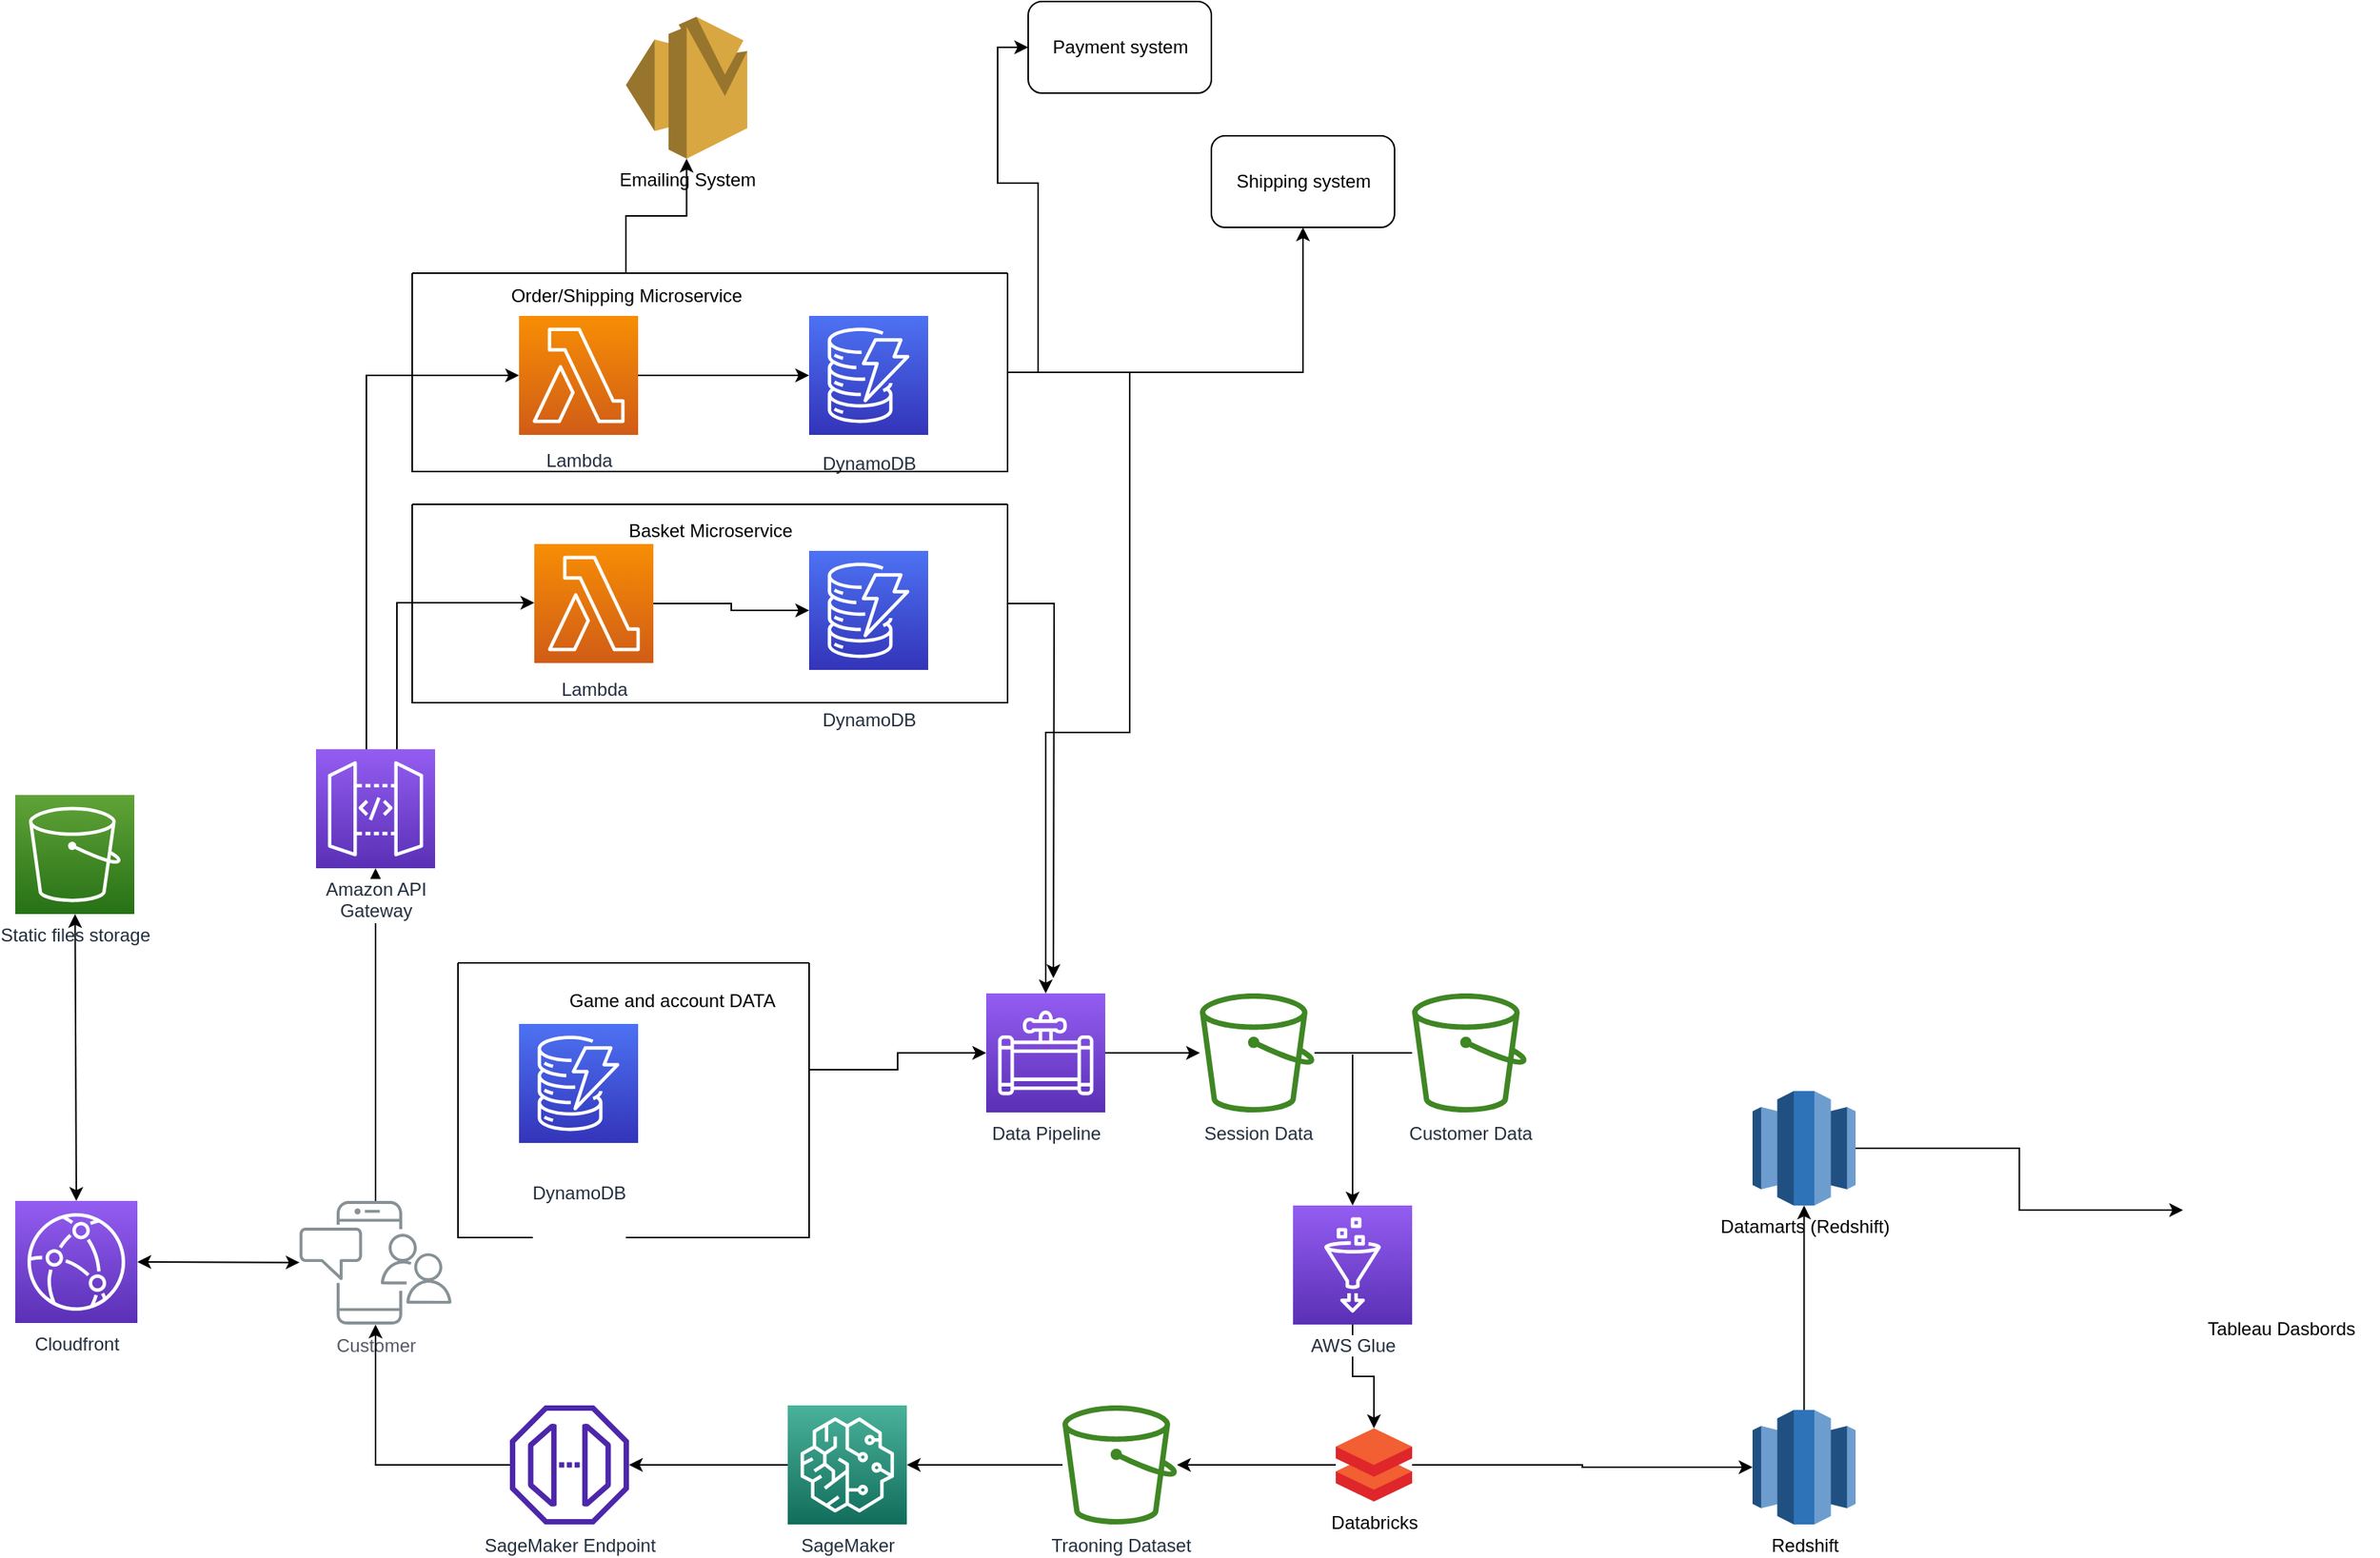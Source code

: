 <mxfile version="20.2.8" type="github">
  <diagram id="Ht1M8jgEwFfnCIfOTk4-" name="Page-1">
    <mxGraphModel dx="2893" dy="1500" grid="1" gridSize="10" guides="1" tooltips="1" connect="1" arrows="1" fold="1" page="1" pageScale="1" pageWidth="1654" pageHeight="1169" math="0" shadow="0">
      <root>
        <mxCell id="0" />
        <mxCell id="1" parent="0" />
        <mxCell id="upP_JpkpyjL7S7ulsonY-70" value="" style="edgeStyle=orthogonalEdgeStyle;rounded=0;orthogonalLoop=1;jettySize=auto;html=1;" edge="1" parent="1" source="UEzPUAAOIrF-is8g5C7q-110" target="UEzPUAAOIrF-is8g5C7q-114">
          <mxGeometry relative="1" as="geometry">
            <mxPoint x="316" y="745.5" as="targetPoint" />
          </mxGeometry>
        </mxCell>
        <mxCell id="UEzPUAAOIrF-is8g5C7q-110" value="Customer" style="outlineConnect=0;gradientColor=none;fontColor=#545B64;strokeColor=none;fillColor=#879196;dashed=0;verticalLabelPosition=bottom;verticalAlign=top;align=center;html=1;fontSize=12;fontStyle=0;aspect=fixed;shape=mxgraph.aws4.illustration_notification;pointerEvents=1;labelBackgroundColor=#ffffff;" parent="1" vertex="1">
          <mxGeometry x="266" y="836" width="100" height="81" as="geometry" />
        </mxCell>
        <mxCell id="upP_JpkpyjL7S7ulsonY-90" value="" style="edgeStyle=orthogonalEdgeStyle;rounded=0;orthogonalLoop=1;jettySize=auto;html=1;" edge="1" parent="1" source="UEzPUAAOIrF-is8g5C7q-114" target="upP_JpkpyjL7S7ulsonY-77">
          <mxGeometry relative="1" as="geometry">
            <mxPoint x="316" y="460" as="targetPoint" />
            <Array as="points">
              <mxPoint x="310" y="295" />
            </Array>
          </mxGeometry>
        </mxCell>
        <mxCell id="upP_JpkpyjL7S7ulsonY-92" value="" style="edgeStyle=orthogonalEdgeStyle;rounded=0;orthogonalLoop=1;jettySize=auto;html=1;" edge="1" parent="1" source="UEzPUAAOIrF-is8g5C7q-114" target="upP_JpkpyjL7S7ulsonY-76">
          <mxGeometry relative="1" as="geometry">
            <mxPoint x="316" y="451" as="targetPoint" />
            <Array as="points">
              <mxPoint x="330" y="444" />
            </Array>
          </mxGeometry>
        </mxCell>
        <mxCell id="UEzPUAAOIrF-is8g5C7q-114" value="Amazon API&lt;br&gt;Gateway&lt;br&gt;" style="outlineConnect=0;fontColor=#232F3E;gradientColor=#945DF2;gradientDirection=north;fillColor=#5A30B5;strokeColor=#ffffff;dashed=0;verticalLabelPosition=bottom;verticalAlign=top;align=center;html=1;fontSize=12;fontStyle=0;aspect=fixed;shape=mxgraph.aws4.resourceIcon;resIcon=mxgraph.aws4.api_gateway;labelBackgroundColor=#ffffff;" parent="1" vertex="1">
          <mxGeometry x="277" y="540" width="78" height="78" as="geometry" />
        </mxCell>
        <mxCell id="upP_JpkpyjL7S7ulsonY-38" value="" style="edgeStyle=orthogonalEdgeStyle;rounded=0;orthogonalLoop=1;jettySize=auto;html=1;" edge="1" parent="1" source="upP_JpkpyjL7S7ulsonY-2" target="upP_JpkpyjL7S7ulsonY-6">
          <mxGeometry relative="1" as="geometry" />
        </mxCell>
        <mxCell id="upP_JpkpyjL7S7ulsonY-2" value="SageMaker" style="sketch=0;points=[[0,0,0],[0.25,0,0],[0.5,0,0],[0.75,0,0],[1,0,0],[0,1,0],[0.25,1,0],[0.5,1,0],[0.75,1,0],[1,1,0],[0,0.25,0],[0,0.5,0],[0,0.75,0],[1,0.25,0],[1,0.5,0],[1,0.75,0]];outlineConnect=0;fontColor=#232F3E;gradientColor=#4AB29A;gradientDirection=north;fillColor=#116D5B;strokeColor=#ffffff;dashed=0;verticalLabelPosition=bottom;verticalAlign=top;align=center;html=1;fontSize=12;fontStyle=0;aspect=fixed;shape=mxgraph.aws4.resourceIcon;resIcon=mxgraph.aws4.sagemaker;" vertex="1" parent="1">
          <mxGeometry x="586" y="970" width="78" height="78" as="geometry" />
        </mxCell>
        <mxCell id="upP_JpkpyjL7S7ulsonY-6" value="SageMaker Endpoint" style="sketch=0;outlineConnect=0;fontColor=#232F3E;gradientColor=none;fillColor=#4D27AA;strokeColor=none;dashed=0;verticalLabelPosition=bottom;verticalAlign=top;align=center;html=1;fontSize=12;fontStyle=0;aspect=fixed;pointerEvents=1;shape=mxgraph.aws4.endpoint;" vertex="1" parent="1">
          <mxGeometry x="404" y="970" width="78" height="78" as="geometry" />
        </mxCell>
        <mxCell id="upP_JpkpyjL7S7ulsonY-11" value="Session Data" style="sketch=0;outlineConnect=0;fontColor=#232F3E;gradientColor=none;fillColor=#3F8624;strokeColor=none;dashed=0;verticalLabelPosition=bottom;verticalAlign=top;align=center;html=1;fontSize=12;fontStyle=0;aspect=fixed;pointerEvents=1;shape=mxgraph.aws4.bucket;" vertex="1" parent="1">
          <mxGeometry x="856" y="700" width="75" height="78" as="geometry" />
        </mxCell>
        <mxCell id="upP_JpkpyjL7S7ulsonY-12" value="Customer Data" style="sketch=0;outlineConnect=0;fontColor=#232F3E;gradientColor=none;fillColor=#3F8624;strokeColor=none;dashed=0;verticalLabelPosition=bottom;verticalAlign=top;align=center;html=1;fontSize=12;fontStyle=0;aspect=fixed;pointerEvents=1;shape=mxgraph.aws4.bucket;" vertex="1" parent="1">
          <mxGeometry x="995" y="700" width="75" height="78" as="geometry" />
        </mxCell>
        <mxCell id="upP_JpkpyjL7S7ulsonY-32" value="" style="edgeStyle=orthogonalEdgeStyle;rounded=0;orthogonalLoop=1;jettySize=auto;html=1;" edge="1" parent="1" source="upP_JpkpyjL7S7ulsonY-14" target="upP_JpkpyjL7S7ulsonY-26">
          <mxGeometry relative="1" as="geometry" />
        </mxCell>
        <mxCell id="upP_JpkpyjL7S7ulsonY-14" value="AWS Glue" style="outlineConnect=0;fontColor=#232F3E;gradientColor=#945DF2;gradientDirection=north;fillColor=#5A30B5;strokeColor=#ffffff;dashed=0;verticalLabelPosition=bottom;verticalAlign=top;align=center;html=1;fontSize=12;fontStyle=0;aspect=fixed;shape=mxgraph.aws4.resourceIcon;resIcon=mxgraph.aws4.glue;labelBackgroundColor=#ffffff;" vertex="1" parent="1">
          <mxGeometry x="917.0" y="839" width="78" height="78" as="geometry" />
        </mxCell>
        <mxCell id="upP_JpkpyjL7S7ulsonY-37" value="" style="edgeStyle=orthogonalEdgeStyle;rounded=0;orthogonalLoop=1;jettySize=auto;html=1;" edge="1" parent="1" source="upP_JpkpyjL7S7ulsonY-18" target="upP_JpkpyjL7S7ulsonY-2">
          <mxGeometry relative="1" as="geometry" />
        </mxCell>
        <mxCell id="upP_JpkpyjL7S7ulsonY-18" value="Traoning Dataset" style="sketch=0;outlineConnect=0;fontColor=#232F3E;gradientColor=none;fillColor=#3F8624;strokeColor=none;dashed=0;verticalLabelPosition=bottom;verticalAlign=top;align=center;html=1;fontSize=12;fontStyle=0;aspect=fixed;pointerEvents=1;shape=mxgraph.aws4.bucket;" vertex="1" parent="1">
          <mxGeometry x="766" y="970" width="75" height="78" as="geometry" />
        </mxCell>
        <mxCell id="upP_JpkpyjL7S7ulsonY-36" value="" style="edgeStyle=orthogonalEdgeStyle;rounded=0;orthogonalLoop=1;jettySize=auto;html=1;" edge="1" parent="1" source="upP_JpkpyjL7S7ulsonY-20" target="upP_JpkpyjL7S7ulsonY-11">
          <mxGeometry relative="1" as="geometry" />
        </mxCell>
        <mxCell id="upP_JpkpyjL7S7ulsonY-20" value="Data Pipeline" style="sketch=0;points=[[0,0,0],[0.25,0,0],[0.5,0,0],[0.75,0,0],[1,0,0],[0,1,0],[0.25,1,0],[0.5,1,0],[0.75,1,0],[1,1,0],[0,0.25,0],[0,0.5,0],[0,0.75,0],[1,0.25,0],[1,0.5,0],[1,0.75,0]];outlineConnect=0;fontColor=#232F3E;gradientColor=#945DF2;gradientDirection=north;fillColor=#5A30B5;strokeColor=#ffffff;dashed=0;verticalLabelPosition=bottom;verticalAlign=top;align=center;html=1;fontSize=12;fontStyle=0;aspect=fixed;shape=mxgraph.aws4.resourceIcon;resIcon=mxgraph.aws4.data_pipeline;" vertex="1" parent="1">
          <mxGeometry x="716" y="700" width="78" height="78" as="geometry" />
        </mxCell>
        <mxCell id="upP_JpkpyjL7S7ulsonY-33" value="" style="edgeStyle=none;rounded=0;orthogonalLoop=1;jettySize=auto;html=1;" edge="1" parent="1" source="upP_JpkpyjL7S7ulsonY-26" target="upP_JpkpyjL7S7ulsonY-18">
          <mxGeometry relative="1" as="geometry" />
        </mxCell>
        <mxCell id="upP_JpkpyjL7S7ulsonY-65" value="" style="edgeStyle=orthogonalEdgeStyle;rounded=0;orthogonalLoop=1;jettySize=auto;html=1;" edge="1" parent="1" source="upP_JpkpyjL7S7ulsonY-26" target="upP_JpkpyjL7S7ulsonY-63">
          <mxGeometry relative="1" as="geometry">
            <mxPoint x="1060" y="1009" as="targetPoint" />
          </mxGeometry>
        </mxCell>
        <mxCell id="upP_JpkpyjL7S7ulsonY-26" value="Databricks" style="sketch=0;aspect=fixed;html=1;points=[];align=center;image;fontSize=12;image=img/lib/mscae/Databricks.svg;" vertex="1" parent="1">
          <mxGeometry x="945" y="985" width="50" height="48" as="geometry" />
        </mxCell>
        <mxCell id="upP_JpkpyjL7S7ulsonY-27" value="" style="endArrow=none;html=1;rounded=0;" edge="1" parent="1" source="upP_JpkpyjL7S7ulsonY-11" target="upP_JpkpyjL7S7ulsonY-12">
          <mxGeometry width="50" height="50" relative="1" as="geometry">
            <mxPoint x="896" y="830" as="sourcePoint" />
            <mxPoint x="1036" y="830" as="targetPoint" />
          </mxGeometry>
        </mxCell>
        <mxCell id="upP_JpkpyjL7S7ulsonY-28" value="" style="endArrow=classic;html=1;rounded=0;" edge="1" parent="1" target="upP_JpkpyjL7S7ulsonY-14">
          <mxGeometry width="50" height="50" relative="1" as="geometry">
            <mxPoint x="956" y="740" as="sourcePoint" />
            <mxPoint x="796" y="880" as="targetPoint" />
          </mxGeometry>
        </mxCell>
        <mxCell id="upP_JpkpyjL7S7ulsonY-39" value="" style="endArrow=classic;html=1;rounded=0;" edge="1" parent="1" source="upP_JpkpyjL7S7ulsonY-6" target="UEzPUAAOIrF-is8g5C7q-110">
          <mxGeometry width="50" height="50" relative="1" as="geometry">
            <mxPoint x="536" y="1010" as="sourcePoint" />
            <mxPoint x="586" y="960" as="targetPoint" />
            <Array as="points">
              <mxPoint x="316" y="1009" />
            </Array>
          </mxGeometry>
        </mxCell>
        <mxCell id="upP_JpkpyjL7S7ulsonY-135" style="edgeStyle=orthogonalEdgeStyle;rounded=0;orthogonalLoop=1;jettySize=auto;html=1;entryX=0.5;entryY=1;entryDx=0;entryDy=0;entryPerimeter=0;fontColor=#000000;" edge="1" parent="1" source="upP_JpkpyjL7S7ulsonY-63" target="upP_JpkpyjL7S7ulsonY-132">
          <mxGeometry relative="1" as="geometry" />
        </mxCell>
        <mxCell id="upP_JpkpyjL7S7ulsonY-63" value="Redshift" style="outlineConnect=0;dashed=0;verticalLabelPosition=bottom;verticalAlign=top;align=center;html=1;shape=mxgraph.aws3.redshift;fillColor=#2E73B8;gradientColor=none;" vertex="1" parent="1">
          <mxGeometry x="1218" y="973" width="67.5" height="75" as="geometry" />
        </mxCell>
        <mxCell id="upP_JpkpyjL7S7ulsonY-83" value="" style="edgeStyle=orthogonalEdgeStyle;rounded=0;orthogonalLoop=1;jettySize=auto;html=1;" edge="1" parent="1" source="upP_JpkpyjL7S7ulsonY-76" target="upP_JpkpyjL7S7ulsonY-79">
          <mxGeometry relative="1" as="geometry" />
        </mxCell>
        <mxCell id="upP_JpkpyjL7S7ulsonY-76" value="Lambda" style="outlineConnect=0;fontColor=#232F3E;gradientColor=#F78E04;gradientDirection=north;fillColor=#D05C17;strokeColor=#ffffff;dashed=0;verticalLabelPosition=bottom;verticalAlign=top;align=center;html=1;fontSize=12;fontStyle=0;aspect=fixed;shape=mxgraph.aws4.resourceIcon;resIcon=mxgraph.aws4.lambda;labelBackgroundColor=#ffffff;spacingTop=3;" vertex="1" parent="1">
          <mxGeometry x="420" y="405.5" width="78" height="78" as="geometry" />
        </mxCell>
        <mxCell id="upP_JpkpyjL7S7ulsonY-82" value="" style="edgeStyle=orthogonalEdgeStyle;rounded=0;orthogonalLoop=1;jettySize=auto;html=1;" edge="1" parent="1" source="upP_JpkpyjL7S7ulsonY-77" target="upP_JpkpyjL7S7ulsonY-80">
          <mxGeometry relative="1" as="geometry" />
        </mxCell>
        <mxCell id="upP_JpkpyjL7S7ulsonY-77" value="Lambda" style="outlineConnect=0;fontColor=#232F3E;gradientColor=#F78E04;gradientDirection=north;fillColor=#D05C17;strokeColor=#ffffff;dashed=0;verticalLabelPosition=bottom;verticalAlign=top;align=center;html=1;fontSize=12;fontStyle=0;aspect=fixed;shape=mxgraph.aws4.resourceIcon;resIcon=mxgraph.aws4.lambda;labelBackgroundColor=#ffffff;spacingTop=3;" vertex="1" parent="1">
          <mxGeometry x="410" y="256" width="78" height="78" as="geometry" />
        </mxCell>
        <mxCell id="upP_JpkpyjL7S7ulsonY-79" value="&#xa;&lt;span style=&quot;color: rgb(35, 47, 62); font-family: Helvetica; font-size: 12px; font-style: normal; font-variant-ligatures: normal; font-variant-caps: normal; font-weight: 400; letter-spacing: normal; orphans: 2; text-align: center; text-indent: 0px; text-transform: none; widows: 2; word-spacing: 0px; -webkit-text-stroke-width: 0px; background-color: rgb(255, 255, 255); text-decoration-thickness: initial; text-decoration-style: initial; text-decoration-color: initial; float: none; display: inline !important;&quot;&gt;DynamoDB&lt;/span&gt;&#xa;&#xa;" style="outlineConnect=0;fontColor=#232F3E;gradientColor=#4D72F3;gradientDirection=north;fillColor=#3334B9;strokeColor=#ffffff;dashed=0;verticalLabelPosition=bottom;verticalAlign=top;align=center;html=1;fontSize=12;fontStyle=0;aspect=fixed;shape=mxgraph.aws4.resourceIcon;resIcon=mxgraph.aws4.dynamodb;labelBackgroundColor=#ffffff;spacingTop=5;" vertex="1" parent="1">
          <mxGeometry x="600.0" y="410" width="78" height="78" as="geometry" />
        </mxCell>
        <mxCell id="upP_JpkpyjL7S7ulsonY-80" value="DynamoDB" style="outlineConnect=0;fontColor=#232F3E;gradientColor=#4D72F3;gradientDirection=north;fillColor=#3334B9;strokeColor=#ffffff;dashed=0;verticalLabelPosition=bottom;verticalAlign=top;align=center;html=1;fontSize=12;fontStyle=0;aspect=fixed;shape=mxgraph.aws4.resourceIcon;resIcon=mxgraph.aws4.dynamodb;labelBackgroundColor=#ffffff;spacingTop=5;" vertex="1" parent="1">
          <mxGeometry x="600.0" y="256" width="78" height="78" as="geometry" />
        </mxCell>
        <mxCell id="upP_JpkpyjL7S7ulsonY-102" value="" style="edgeStyle=orthogonalEdgeStyle;rounded=0;orthogonalLoop=1;jettySize=auto;html=1;fontColor=#000000;entryX=0;entryY=0.5;entryDx=0;entryDy=0;" edge="1" parent="1" source="upP_JpkpyjL7S7ulsonY-93" target="upP_JpkpyjL7S7ulsonY-97">
          <mxGeometry relative="1" as="geometry">
            <mxPoint x="535" y="83" as="targetPoint" />
          </mxGeometry>
        </mxCell>
        <mxCell id="upP_JpkpyjL7S7ulsonY-104" value="" style="edgeStyle=orthogonalEdgeStyle;rounded=0;orthogonalLoop=1;jettySize=auto;html=1;fontColor=#000000;entryX=0.5;entryY=1;entryDx=0;entryDy=0;" edge="1" parent="1" source="upP_JpkpyjL7S7ulsonY-93" target="upP_JpkpyjL7S7ulsonY-98">
          <mxGeometry relative="1" as="geometry">
            <mxPoint x="1005" y="293" as="targetPoint" />
          </mxGeometry>
        </mxCell>
        <mxCell id="upP_JpkpyjL7S7ulsonY-110" value="" style="edgeStyle=orthogonalEdgeStyle;rounded=0;orthogonalLoop=1;jettySize=auto;html=1;fontColor=#000000;entryX=0.5;entryY=0;entryDx=0;entryDy=0;entryPerimeter=0;" edge="1" parent="1" source="upP_JpkpyjL7S7ulsonY-93" target="upP_JpkpyjL7S7ulsonY-20">
          <mxGeometry relative="1" as="geometry">
            <mxPoint x="1005" y="293" as="targetPoint" />
            <Array as="points">
              <mxPoint x="810" y="293" />
              <mxPoint x="810" y="529" />
              <mxPoint x="755" y="529" />
            </Array>
          </mxGeometry>
        </mxCell>
        <mxCell id="upP_JpkpyjL7S7ulsonY-93" value="" style="swimlane;startSize=0;" vertex="1" parent="1">
          <mxGeometry x="340" y="228" width="390" height="130" as="geometry" />
        </mxCell>
        <mxCell id="upP_JpkpyjL7S7ulsonY-88" value="Order/Shipping Microservice" style="text;html=1;align=center;verticalAlign=middle;resizable=0;points=[];autosize=1;strokeColor=none;fillColor=none;" vertex="1" parent="upP_JpkpyjL7S7ulsonY-93">
          <mxGeometry x="55" width="170" height="30" as="geometry" />
        </mxCell>
        <mxCell id="upP_JpkpyjL7S7ulsonY-114" value="" style="edgeStyle=orthogonalEdgeStyle;rounded=0;orthogonalLoop=1;jettySize=auto;html=1;fontColor=#000000;" edge="1" parent="1" source="upP_JpkpyjL7S7ulsonY-95">
          <mxGeometry relative="1" as="geometry">
            <mxPoint x="760" y="690" as="targetPoint" />
          </mxGeometry>
        </mxCell>
        <mxCell id="upP_JpkpyjL7S7ulsonY-95" value="" style="swimlane;startSize=0;" vertex="1" parent="1">
          <mxGeometry x="340" y="379.5" width="390" height="130" as="geometry" />
        </mxCell>
        <mxCell id="upP_JpkpyjL7S7ulsonY-85" value="Basket Microservice" style="text;html=1;align=center;verticalAlign=middle;resizable=0;points=[];autosize=1;strokeColor=none;fillColor=none;" vertex="1" parent="upP_JpkpyjL7S7ulsonY-95">
          <mxGeometry x="130" y="2" width="130" height="30" as="geometry" />
        </mxCell>
        <mxCell id="upP_JpkpyjL7S7ulsonY-97" value="Payment system" style="rounded=1;whiteSpace=wrap;html=1;fontColor=#000000;labelBackgroundColor=none;labelBorderColor=none;" vertex="1" parent="1">
          <mxGeometry x="743.5" y="50" width="120" height="60" as="geometry" />
        </mxCell>
        <mxCell id="upP_JpkpyjL7S7ulsonY-98" value="Shipping system" style="rounded=1;whiteSpace=wrap;html=1;fontColor=#000000;labelBackgroundColor=none;labelBorderColor=none;" vertex="1" parent="1">
          <mxGeometry x="863.5" y="138" width="120" height="60" as="geometry" />
        </mxCell>
        <mxCell id="upP_JpkpyjL7S7ulsonY-106" value="Emailing System" style="outlineConnect=0;dashed=0;verticalLabelPosition=bottom;verticalAlign=top;align=center;html=1;shape=mxgraph.aws3.ses;fillColor=#D9A741;gradientColor=none;labelBackgroundColor=none;labelBorderColor=none;fontColor=#000000;" vertex="1" parent="1">
          <mxGeometry x="480" y="60" width="79.5" height="93" as="geometry" />
        </mxCell>
        <mxCell id="upP_JpkpyjL7S7ulsonY-107" value="" style="edgeStyle=orthogonalEdgeStyle;rounded=0;orthogonalLoop=1;jettySize=auto;html=1;fontColor=#000000;" edge="1" parent="1" source="upP_JpkpyjL7S7ulsonY-88" target="upP_JpkpyjL7S7ulsonY-106">
          <mxGeometry relative="1" as="geometry" />
        </mxCell>
        <mxCell id="upP_JpkpyjL7S7ulsonY-117" value="" style="edgeStyle=orthogonalEdgeStyle;rounded=0;orthogonalLoop=1;jettySize=auto;html=1;fontColor=#000000;entryX=0;entryY=0.5;entryDx=0;entryDy=0;entryPerimeter=0;" edge="1" parent="1" target="upP_JpkpyjL7S7ulsonY-20">
          <mxGeometry relative="1" as="geometry">
            <mxPoint x="600" y="693.0" as="sourcePoint" />
            <mxPoint x="760" y="700" as="targetPoint" />
            <Array as="points">
              <mxPoint x="600" y="750" />
              <mxPoint x="658" y="750" />
              <mxPoint x="658" y="739" />
            </Array>
          </mxGeometry>
        </mxCell>
        <mxCell id="upP_JpkpyjL7S7ulsonY-118" value="Tableau Dasbords&lt;br&gt;" style="shape=image;html=1;verticalAlign=top;verticalLabelPosition=bottom;labelBackgroundColor=#ffffff;imageAspect=0;aspect=fixed;image=https://cdn1.iconfinder.com/data/icons/ionicons-fill-vol-2/512/logo-tableau-128.png;labelBorderColor=none;fontColor=#000000;" vertex="1" parent="1">
          <mxGeometry x="1500" y="778" width="128" height="128" as="geometry" />
        </mxCell>
        <mxCell id="upP_JpkpyjL7S7ulsonY-122" value="" style="swimlane;startSize=0;" vertex="1" parent="1">
          <mxGeometry x="370" y="680" width="230" height="180" as="geometry" />
        </mxCell>
        <mxCell id="upP_JpkpyjL7S7ulsonY-123" value="Game and account DATA" style="text;html=1;align=center;verticalAlign=middle;resizable=0;points=[];autosize=1;strokeColor=none;fillColor=none;" vertex="1" parent="upP_JpkpyjL7S7ulsonY-122">
          <mxGeometry x="60" y="10" width="160" height="30" as="geometry" />
        </mxCell>
        <mxCell id="upP_JpkpyjL7S7ulsonY-120" value="&#xa;&lt;span style=&quot;color: rgb(35, 47, 62); font-family: Helvetica; font-size: 12px; font-style: normal; font-variant-ligatures: normal; font-variant-caps: normal; font-weight: 400; letter-spacing: normal; orphans: 2; text-align: center; text-indent: 0px; text-transform: none; widows: 2; word-spacing: 0px; -webkit-text-stroke-width: 0px; background-color: rgb(255, 255, 255); text-decoration-thickness: initial; text-decoration-style: initial; text-decoration-color: initial; float: none; display: inline !important;&quot;&gt;DynamoDB&lt;/span&gt;&#xa;&#xa;" style="outlineConnect=0;fontColor=#232F3E;gradientColor=#4D72F3;gradientDirection=north;fillColor=#3334B9;strokeColor=#ffffff;dashed=0;verticalLabelPosition=bottom;verticalAlign=top;align=center;html=1;fontSize=12;fontStyle=0;aspect=fixed;shape=mxgraph.aws4.resourceIcon;resIcon=mxgraph.aws4.dynamodb;labelBackgroundColor=#ffffff;spacingTop=5;" vertex="1" parent="upP_JpkpyjL7S7ulsonY-122">
          <mxGeometry x="40.0" y="40" width="78" height="78" as="geometry" />
        </mxCell>
        <mxCell id="upP_JpkpyjL7S7ulsonY-126" value="Static files storage" style="sketch=0;points=[[0,0,0],[0.25,0,0],[0.5,0,0],[0.75,0,0],[1,0,0],[0,1,0],[0.25,1,0],[0.5,1,0],[0.75,1,0],[1,1,0],[0,0.25,0],[0,0.5,0],[0,0.75,0],[1,0.25,0],[1,0.5,0],[1,0.75,0]];outlineConnect=0;fontColor=#232F3E;gradientColor=#60A337;gradientDirection=north;fillColor=#277116;strokeColor=#ffffff;dashed=0;verticalLabelPosition=bottom;verticalAlign=top;align=center;html=1;fontSize=12;fontStyle=0;aspect=fixed;shape=mxgraph.aws4.resourceIcon;resIcon=mxgraph.aws4.s3;labelBackgroundColor=none;labelBorderColor=none;" vertex="1" parent="1">
          <mxGeometry x="80" y="570" width="78" height="78" as="geometry" />
        </mxCell>
        <mxCell id="upP_JpkpyjL7S7ulsonY-127" value="Cloudfront&lt;br&gt;" style="sketch=0;points=[[0,0,0],[0.25,0,0],[0.5,0,0],[0.75,0,0],[1,0,0],[0,1,0],[0.25,1,0],[0.5,1,0],[0.75,1,0],[1,1,0],[0,0.25,0],[0,0.5,0],[0,0.75,0],[1,0.25,0],[1,0.5,0],[1,0.75,0]];outlineConnect=0;fontColor=#232F3E;gradientColor=#945DF2;gradientDirection=north;fillColor=#5A30B5;strokeColor=#ffffff;dashed=0;verticalLabelPosition=bottom;verticalAlign=top;align=center;html=1;fontSize=12;fontStyle=0;aspect=fixed;shape=mxgraph.aws4.resourceIcon;resIcon=mxgraph.aws4.cloudfront;labelBackgroundColor=none;labelBorderColor=none;" vertex="1" parent="1">
          <mxGeometry x="80" y="836" width="80" height="80" as="geometry" />
        </mxCell>
        <mxCell id="upP_JpkpyjL7S7ulsonY-130" value="" style="endArrow=classic;startArrow=classic;html=1;rounded=0;fontColor=#000000;entryX=1;entryY=0.5;entryDx=0;entryDy=0;entryPerimeter=0;" edge="1" parent="1" source="UEzPUAAOIrF-is8g5C7q-110" target="upP_JpkpyjL7S7ulsonY-127">
          <mxGeometry width="50" height="50" relative="1" as="geometry">
            <mxPoint x="510" y="820" as="sourcePoint" />
            <mxPoint x="560" y="770" as="targetPoint" />
          </mxGeometry>
        </mxCell>
        <mxCell id="upP_JpkpyjL7S7ulsonY-131" value="" style="endArrow=classic;startArrow=classic;html=1;rounded=0;fontColor=#000000;exitX=0.5;exitY=0;exitDx=0;exitDy=0;exitPerimeter=0;" edge="1" parent="1" source="upP_JpkpyjL7S7ulsonY-127" target="upP_JpkpyjL7S7ulsonY-126">
          <mxGeometry width="50" height="50" relative="1" as="geometry">
            <mxPoint x="120" y="830" as="sourcePoint" />
            <mxPoint x="560" y="770" as="targetPoint" />
          </mxGeometry>
        </mxCell>
        <mxCell id="upP_JpkpyjL7S7ulsonY-136" style="edgeStyle=orthogonalEdgeStyle;rounded=0;orthogonalLoop=1;jettySize=auto;html=1;fontColor=#000000;" edge="1" parent="1" source="upP_JpkpyjL7S7ulsonY-132" target="upP_JpkpyjL7S7ulsonY-118">
          <mxGeometry relative="1" as="geometry" />
        </mxCell>
        <mxCell id="upP_JpkpyjL7S7ulsonY-132" value="Datamarts (Redshift)" style="outlineConnect=0;dashed=0;verticalLabelPosition=bottom;verticalAlign=top;align=center;html=1;shape=mxgraph.aws3.redshift;fillColor=#2E73B8;gradientColor=none;" vertex="1" parent="1">
          <mxGeometry x="1218" y="764" width="67.5" height="75" as="geometry" />
        </mxCell>
      </root>
    </mxGraphModel>
  </diagram>
</mxfile>
